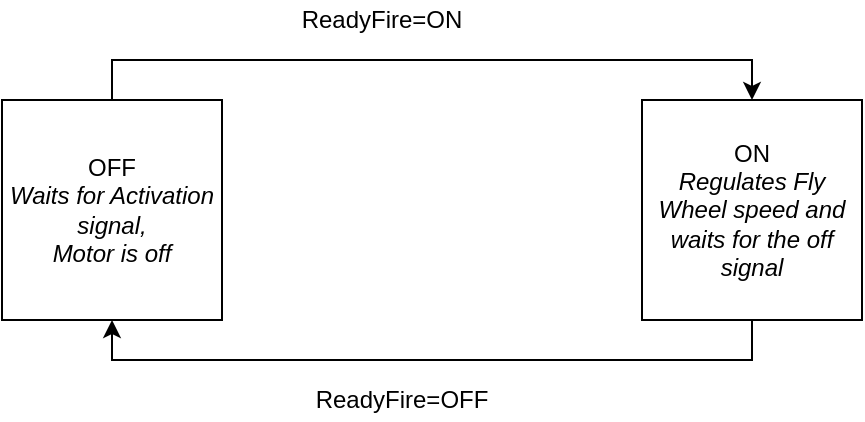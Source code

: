 <mxfile version="12.6.2" type="device"><diagram id="ocwPBsjVRF8bkvPvnSks" name="Page-1"><mxGraphModel dx="1422" dy="741" grid="1" gridSize="10" guides="1" tooltips="1" connect="1" arrows="1" fold="1" page="1" pageScale="1" pageWidth="850" pageHeight="1100" math="0" shadow="0"><root><mxCell id="0"/><mxCell id="1" parent="0"/><mxCell id="dSkwfwr6Sc8WNqKbPCBK-4" style="edgeStyle=orthogonalEdgeStyle;rounded=0;orthogonalLoop=1;jettySize=auto;html=1;exitX=0.5;exitY=0;exitDx=0;exitDy=0;entryX=0.5;entryY=0;entryDx=0;entryDy=0;" edge="1" parent="1" source="dSkwfwr6Sc8WNqKbPCBK-1" target="dSkwfwr6Sc8WNqKbPCBK-2"><mxGeometry relative="1" as="geometry"/></mxCell><mxCell id="dSkwfwr6Sc8WNqKbPCBK-1" value="&lt;div&gt;OFF&lt;/div&gt;&lt;div&gt;&lt;i&gt;Waits for Activation signal,&lt;/i&gt;&lt;/div&gt;&lt;div&gt;&lt;i&gt;Motor is off&lt;/i&gt;&lt;br&gt;&lt;/div&gt;" style="whiteSpace=wrap;html=1;aspect=fixed;" vertex="1" parent="1"><mxGeometry x="180" y="180" width="110" height="110" as="geometry"/></mxCell><mxCell id="dSkwfwr6Sc8WNqKbPCBK-5" style="edgeStyle=orthogonalEdgeStyle;rounded=0;orthogonalLoop=1;jettySize=auto;html=1;exitX=0.5;exitY=1;exitDx=0;exitDy=0;entryX=0.5;entryY=1;entryDx=0;entryDy=0;" edge="1" parent="1" source="dSkwfwr6Sc8WNqKbPCBK-2" target="dSkwfwr6Sc8WNqKbPCBK-1"><mxGeometry relative="1" as="geometry"/></mxCell><mxCell id="dSkwfwr6Sc8WNqKbPCBK-2" value="&lt;div&gt;ON&lt;/div&gt;&lt;div&gt;&lt;i&gt;Regulates Fly Wheel speed and waits for the off signal&lt;/i&gt;&lt;br&gt;&lt;/div&gt;" style="whiteSpace=wrap;html=1;aspect=fixed;" vertex="1" parent="1"><mxGeometry x="500" y="180" width="110" height="110" as="geometry"/></mxCell><mxCell id="dSkwfwr6Sc8WNqKbPCBK-6" value="ReadyFire=OFF" style="text;html=1;strokeColor=none;fillColor=none;align=center;verticalAlign=middle;whiteSpace=wrap;rounded=0;" vertex="1" parent="1"><mxGeometry x="360" y="320" width="40" height="20" as="geometry"/></mxCell><mxCell id="dSkwfwr6Sc8WNqKbPCBK-8" value="ReadyFire=ON" style="text;html=1;strokeColor=none;fillColor=none;align=center;verticalAlign=middle;whiteSpace=wrap;rounded=0;" vertex="1" parent="1"><mxGeometry x="350" y="130" width="40" height="20" as="geometry"/></mxCell></root></mxGraphModel></diagram></mxfile>
